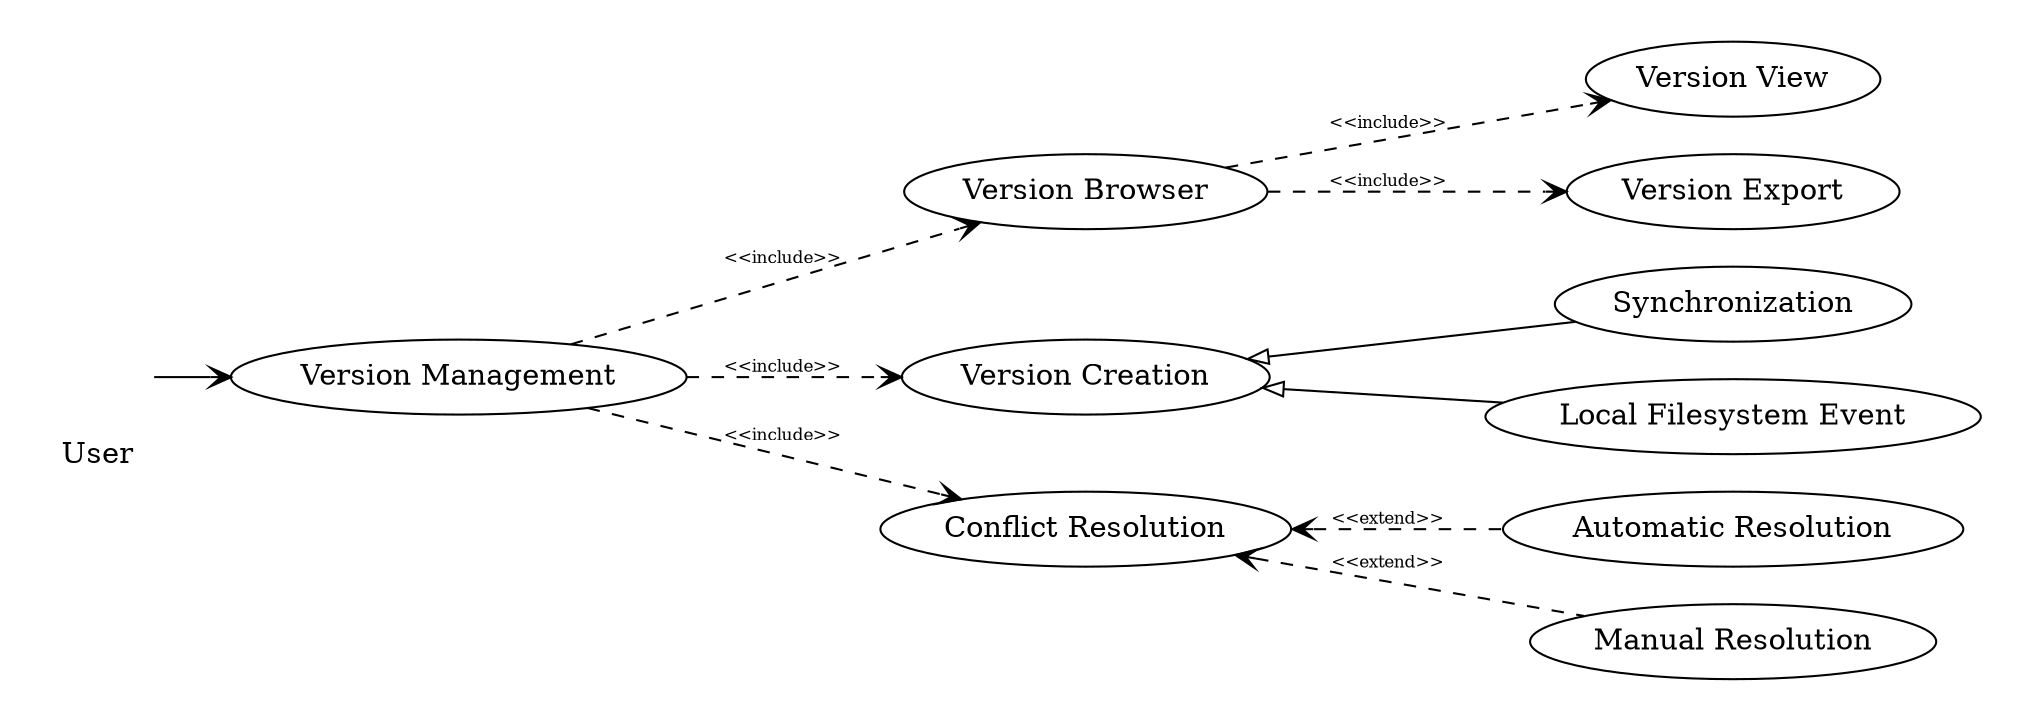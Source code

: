 digraph Version {
  rankdir=LR
  labelloc="b"
  peripheries=0

  subgraph clusterUser {
    label="User"
    user [label="", shapefile="resources/stick.png", peripheries=0]
  }

  subgraph clusterVersion {
    versionManage [label="Version Management"]
    edge [arrowhead="vee", style="dashed", label="<<include>>", fontsize="8"]
    versionManage->"Conflict Resolution"
    versionManage->"Version Creation"
    versionManage->"Version Browser"
    "Version Browser"->"Version Export"
    "Version Browser"->"Version View"
    edge [dir="back", arrowtail="oarrow", style="solid", label=""]
    "Version Creation"->"Local Filesystem Event"
    "Version Creation"->"Synchronization"
    edge [dir="back", arrowtail="vee", style="dashed", label="<<extend>>"]
    "Conflict Resolution"->"Manual Resolution"
    "Conflict Resolution"->"Automatic Resolution"
  }

  edge [arrowhead="vee"]
  user->versionManage
}

